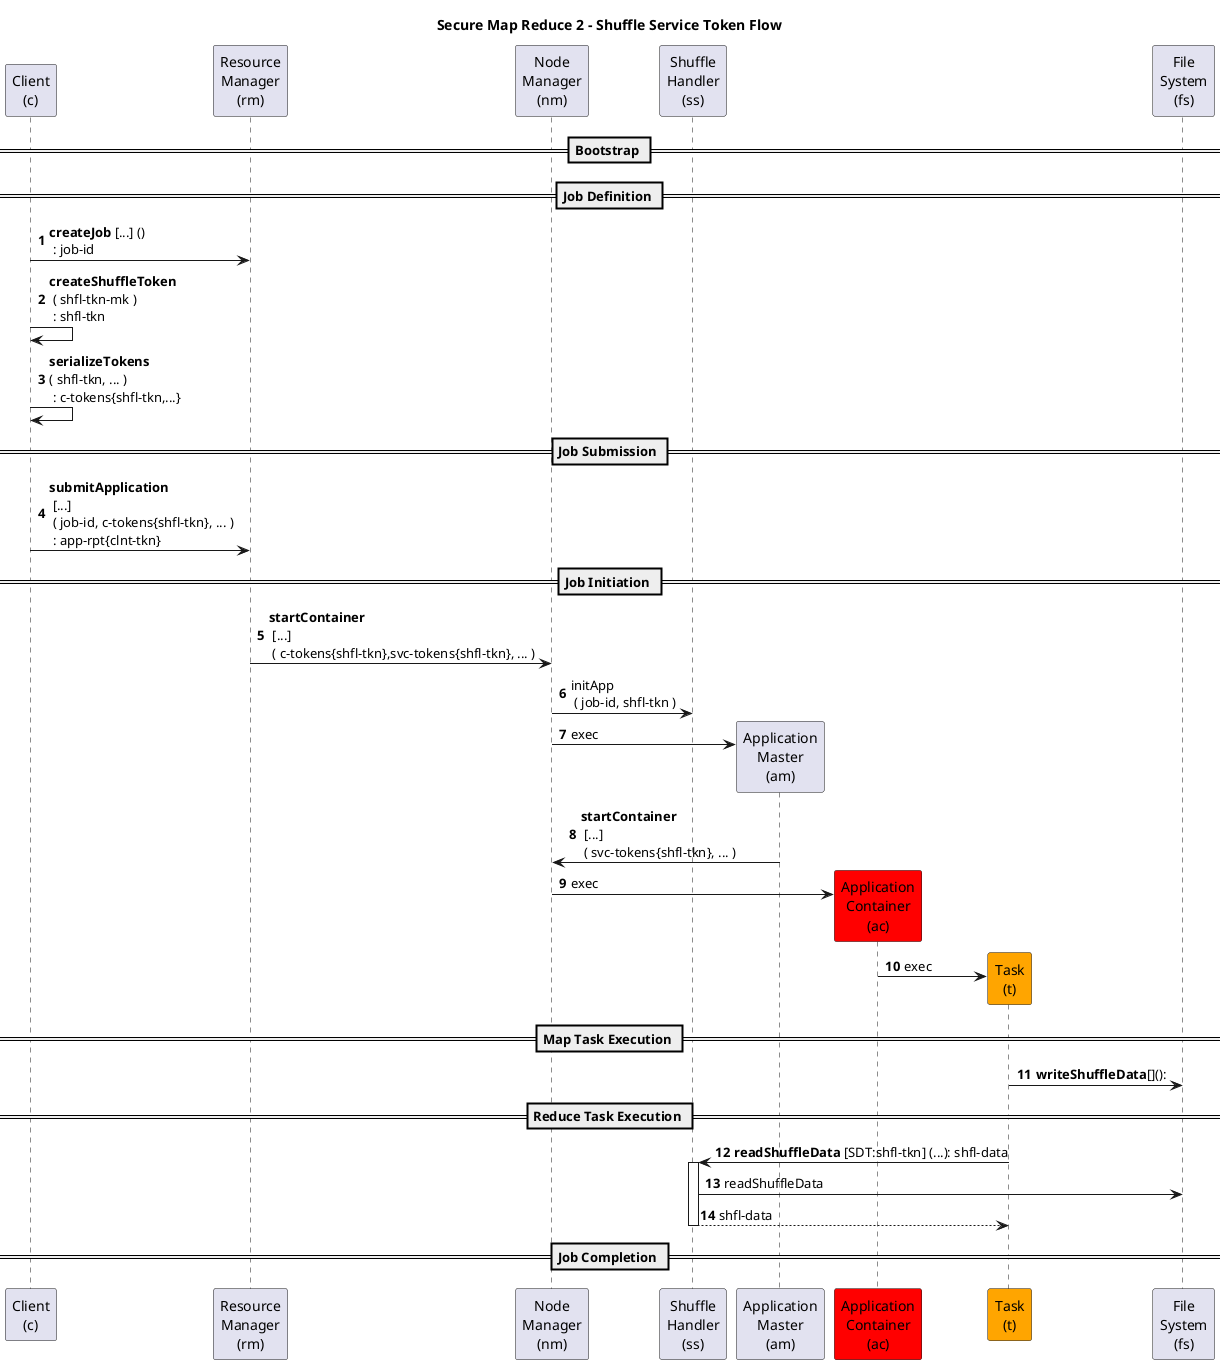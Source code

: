 @startuml
title Secure Map Reduce 2 - Shuffle Service Token Flow
autonumber
'hide footbox

participant "Client\n(c)" as C
participant "Resource\nManager\n(rm)" as RM
'participant "History\nServer\n(hs)" as HS
participant "Node\nManager\n(nm)" as NM
participant "Shuffle\nHandler\n(ss)" as SS
participant "Application\nMaster\n(am)" as AM
'participant "Client\nService\n(cs)" as CS
participant "Application\nContainer\n(ac)" as AC #red
participant "Task\n(t)" as T #orange
participant "File\nSystem\n(fs)" as FS
'participant "Name\nNode\n(nn)" as NN
'participant "Data\nNode\n(dn)" as DN
'participant "Kerberos\nKDC" as KDC

'note over C,DN #green: QUESTION ?

== Bootstrap ==

== Job Definition ==

C->RM: <b>createJob</b> [...] ()\n : job-id

C->C: <b>createShuffleToken\n ( shfl-tkn-mk ) \n : shfl-tkn

C->C: <b>serializeTokens\n( shfl-tkn, ... )\n : c-tokens{shfl-tkn,...}

== Job Submission ==

C->RM: <b>submitApplication\n [...]\n ( job-id, c-tokens{shfl-tkn}, ... )\n : app-rpt{clnt-tkn}

== Job Initiation ==

RM->NM: <b>startContainer\n [...]\n ( c-tokens{shfl-tkn},svc-tokens{shfl-tkn}, ... )

NM->SS: initApp\n ( job-id, shfl-tkn )

  create AM
NM->AM: exec

AM->NM: <b>startContainer\n [...]\n ( svc-tokens{shfl-tkn}, ... )

  create AC
NM->AC: exec

  create T
AC->T: exec

== Map Task Execution ==

T->FS: <b>writeShuffleData</b>[]():

== Reduce Task Execution ==

T->SS: <b>readShuffleData</b> [SDT:shfl-tkn] (...): shfl-data
  activate SS
SS->FS: readShuffleData
T<--SS: shfl-data
  deactivate SS

== Job Completion ==

@enduml